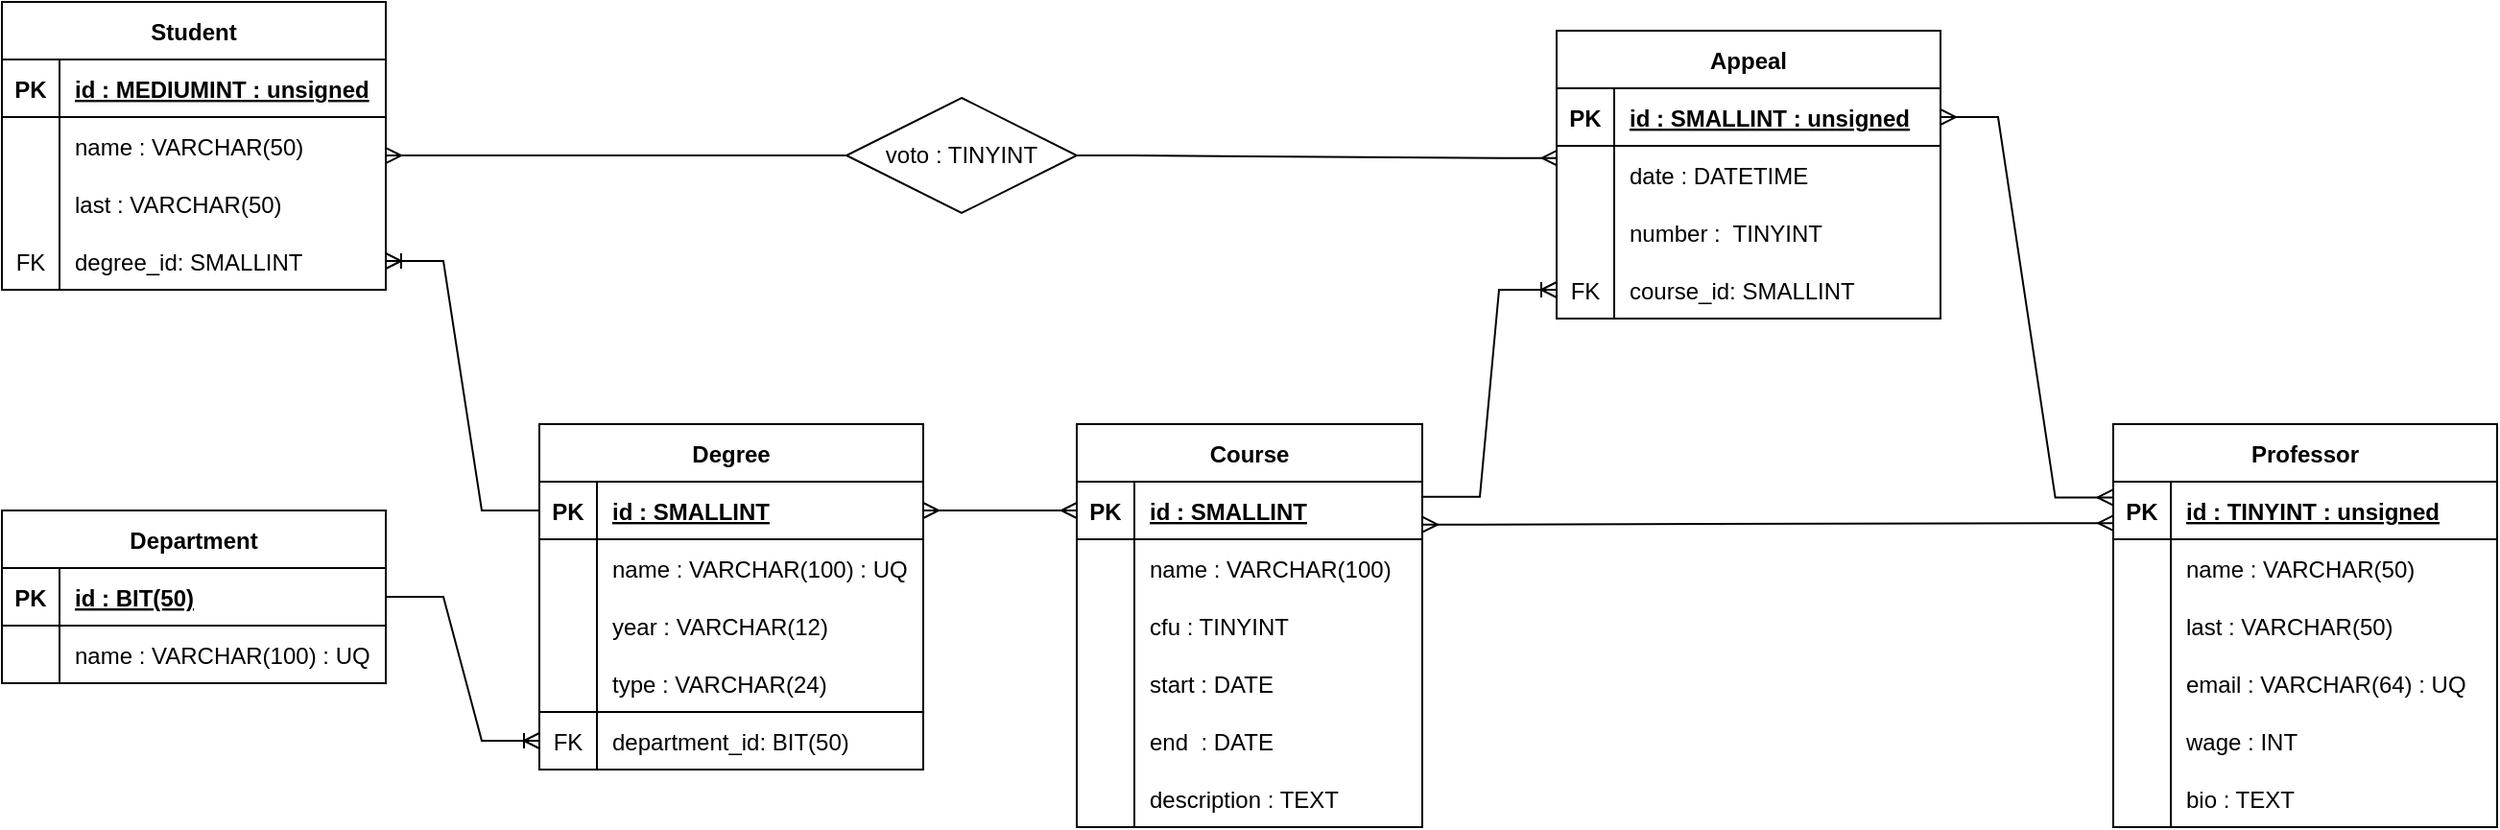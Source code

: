 <mxfile version="20.8.10" type="device"><diagram id="R2lEEEUBdFMjLlhIrx00" name="Page-1"><mxGraphModel dx="1649" dy="2075" grid="1" gridSize="10" guides="1" tooltips="1" connect="1" arrows="1" fold="1" page="1" pageScale="1" pageWidth="850" pageHeight="1100" math="0" shadow="0" extFonts="Permanent Marker^https://fonts.googleapis.com/css?family=Permanent+Marker"><root><mxCell id="0"/><mxCell id="1" parent="0"/><mxCell id="C-vyLk0tnHw3VtMMgP7b-23" value="Department" style="shape=table;startSize=30;container=1;collapsible=1;childLayout=tableLayout;fixedRows=1;rowLines=0;fontStyle=1;align=center;resizeLast=1;" parent="1" vertex="1"><mxGeometry x="200" y="185" width="200" height="90" as="geometry"/></mxCell><mxCell id="C-vyLk0tnHw3VtMMgP7b-24" value="" style="shape=partialRectangle;collapsible=0;dropTarget=0;pointerEvents=0;fillColor=none;points=[[0,0.5],[1,0.5]];portConstraint=eastwest;top=0;left=0;right=0;bottom=1;" parent="C-vyLk0tnHw3VtMMgP7b-23" vertex="1"><mxGeometry y="30" width="200" height="30" as="geometry"/></mxCell><mxCell id="C-vyLk0tnHw3VtMMgP7b-25" value="PK" style="shape=partialRectangle;overflow=hidden;connectable=0;fillColor=none;top=0;left=0;bottom=0;right=0;fontStyle=1;" parent="C-vyLk0tnHw3VtMMgP7b-24" vertex="1"><mxGeometry width="30" height="30" as="geometry"><mxRectangle width="30" height="30" as="alternateBounds"/></mxGeometry></mxCell><mxCell id="C-vyLk0tnHw3VtMMgP7b-26" value="id : BIT(50)" style="shape=partialRectangle;overflow=hidden;connectable=0;fillColor=none;top=0;left=0;bottom=0;right=0;align=left;spacingLeft=6;fontStyle=5;" parent="C-vyLk0tnHw3VtMMgP7b-24" vertex="1"><mxGeometry x="30" width="170" height="30" as="geometry"><mxRectangle width="170" height="30" as="alternateBounds"/></mxGeometry></mxCell><mxCell id="C-vyLk0tnHw3VtMMgP7b-27" value="" style="shape=partialRectangle;collapsible=0;dropTarget=0;pointerEvents=0;fillColor=none;points=[[0,0.5],[1,0.5]];portConstraint=eastwest;top=0;left=0;right=0;bottom=0;" parent="C-vyLk0tnHw3VtMMgP7b-23" vertex="1"><mxGeometry y="60" width="200" height="30" as="geometry"/></mxCell><mxCell id="C-vyLk0tnHw3VtMMgP7b-28" value="" style="shape=partialRectangle;overflow=hidden;connectable=0;fillColor=none;top=0;left=0;bottom=0;right=0;" parent="C-vyLk0tnHw3VtMMgP7b-27" vertex="1"><mxGeometry width="30" height="30" as="geometry"><mxRectangle width="30" height="30" as="alternateBounds"/></mxGeometry></mxCell><mxCell id="C-vyLk0tnHw3VtMMgP7b-29" value="name : VARCHAR(100) : UQ" style="shape=partialRectangle;overflow=hidden;connectable=0;fillColor=none;top=0;left=0;bottom=0;right=0;align=left;spacingLeft=6;" parent="C-vyLk0tnHw3VtMMgP7b-27" vertex="1"><mxGeometry x="30" width="170" height="30" as="geometry"><mxRectangle width="170" height="30" as="alternateBounds"/></mxGeometry></mxCell><mxCell id="_kDngFJO-2JV_yhEHTmX-1" value="Degree" style="shape=table;startSize=30;container=1;collapsible=1;childLayout=tableLayout;fixedRows=1;rowLines=0;fontStyle=1;align=center;resizeLast=1;" parent="1" vertex="1"><mxGeometry x="480" y="140" width="200" height="180" as="geometry"/></mxCell><mxCell id="_kDngFJO-2JV_yhEHTmX-2" value="" style="shape=tableRow;horizontal=0;startSize=0;swimlaneHead=0;swimlaneBody=0;fillColor=none;collapsible=0;dropTarget=0;points=[[0,0.5],[1,0.5]];portConstraint=eastwest;top=0;left=0;right=0;bottom=1;" parent="_kDngFJO-2JV_yhEHTmX-1" vertex="1"><mxGeometry y="30" width="200" height="30" as="geometry"/></mxCell><mxCell id="_kDngFJO-2JV_yhEHTmX-3" value="PK" style="shape=partialRectangle;connectable=0;fillColor=none;top=0;left=0;bottom=0;right=0;fontStyle=1;overflow=hidden;" parent="_kDngFJO-2JV_yhEHTmX-2" vertex="1"><mxGeometry width="30" height="30" as="geometry"><mxRectangle width="30" height="30" as="alternateBounds"/></mxGeometry></mxCell><mxCell id="_kDngFJO-2JV_yhEHTmX-4" value="id : SMALLINT" style="shape=partialRectangle;connectable=0;fillColor=none;top=0;left=0;bottom=0;right=0;align=left;spacingLeft=6;fontStyle=5;overflow=hidden;" parent="_kDngFJO-2JV_yhEHTmX-2" vertex="1"><mxGeometry x="30" width="170" height="30" as="geometry"><mxRectangle width="170" height="30" as="alternateBounds"/></mxGeometry></mxCell><mxCell id="_kDngFJO-2JV_yhEHTmX-5" value="" style="shape=tableRow;horizontal=0;startSize=0;swimlaneHead=0;swimlaneBody=0;fillColor=none;collapsible=0;dropTarget=0;points=[[0,0.5],[1,0.5]];portConstraint=eastwest;top=0;left=0;right=0;bottom=0;swimlaneLine=1;strokeColor=default;perimeterSpacing=1;" parent="_kDngFJO-2JV_yhEHTmX-1" vertex="1"><mxGeometry y="60" width="200" height="30" as="geometry"/></mxCell><mxCell id="_kDngFJO-2JV_yhEHTmX-6" value="" style="shape=partialRectangle;connectable=0;fillColor=none;top=0;left=0;bottom=0;right=0;editable=1;overflow=hidden;" parent="_kDngFJO-2JV_yhEHTmX-5" vertex="1"><mxGeometry width="30" height="30" as="geometry"><mxRectangle width="30" height="30" as="alternateBounds"/></mxGeometry></mxCell><mxCell id="_kDngFJO-2JV_yhEHTmX-7" value="name : VARCHAR(100) : UQ" style="shape=partialRectangle;connectable=0;fillColor=none;top=0;left=0;bottom=0;right=0;align=left;spacingLeft=6;overflow=hidden;" parent="_kDngFJO-2JV_yhEHTmX-5" vertex="1"><mxGeometry x="30" width="170" height="30" as="geometry"><mxRectangle width="170" height="30" as="alternateBounds"/></mxGeometry></mxCell><mxCell id="kpWkfUpWC7RhSv9qtSVt-6" value="" style="shape=tableRow;horizontal=0;startSize=0;swimlaneHead=0;swimlaneBody=0;fillColor=none;collapsible=0;dropTarget=0;points=[[0,0.5],[1,0.5]];portConstraint=eastwest;top=0;left=0;right=0;bottom=0;" vertex="1" parent="_kDngFJO-2JV_yhEHTmX-1"><mxGeometry y="90" width="200" height="30" as="geometry"/></mxCell><mxCell id="kpWkfUpWC7RhSv9qtSVt-7" value="" style="shape=partialRectangle;connectable=0;fillColor=none;top=0;left=0;bottom=0;right=0;editable=1;overflow=hidden;" vertex="1" parent="kpWkfUpWC7RhSv9qtSVt-6"><mxGeometry width="30" height="30" as="geometry"><mxRectangle width="30" height="30" as="alternateBounds"/></mxGeometry></mxCell><mxCell id="kpWkfUpWC7RhSv9qtSVt-8" value="year : VARCHAR(12)" style="shape=partialRectangle;connectable=0;fillColor=none;top=0;left=0;bottom=0;right=0;align=left;spacingLeft=6;overflow=hidden;" vertex="1" parent="kpWkfUpWC7RhSv9qtSVt-6"><mxGeometry x="30" width="170" height="30" as="geometry"><mxRectangle width="170" height="30" as="alternateBounds"/></mxGeometry></mxCell><mxCell id="kpWkfUpWC7RhSv9qtSVt-9" value="" style="shape=tableRow;horizontal=0;startSize=0;swimlaneHead=0;swimlaneBody=0;fillColor=none;collapsible=0;dropTarget=0;points=[[0,0.5],[1,0.5]];portConstraint=eastwest;top=0;left=0;right=0;bottom=0;" vertex="1" parent="_kDngFJO-2JV_yhEHTmX-1"><mxGeometry y="120" width="200" height="30" as="geometry"/></mxCell><mxCell id="kpWkfUpWC7RhSv9qtSVt-10" value="" style="shape=partialRectangle;connectable=0;fillColor=none;top=0;left=0;bottom=0;right=0;editable=1;overflow=hidden;" vertex="1" parent="kpWkfUpWC7RhSv9qtSVt-9"><mxGeometry width="30" height="30" as="geometry"><mxRectangle width="30" height="30" as="alternateBounds"/></mxGeometry></mxCell><mxCell id="kpWkfUpWC7RhSv9qtSVt-11" value="type : VARCHAR(24)" style="shape=partialRectangle;connectable=0;fillColor=none;top=0;left=0;bottom=0;right=0;align=left;spacingLeft=6;overflow=hidden;" vertex="1" parent="kpWkfUpWC7RhSv9qtSVt-9"><mxGeometry x="30" width="170" height="30" as="geometry"><mxRectangle width="170" height="30" as="alternateBounds"/></mxGeometry></mxCell><mxCell id="_kDngFJO-2JV_yhEHTmX-8" value="" style="shape=tableRow;horizontal=0;startSize=0;swimlaneHead=0;swimlaneBody=0;fillColor=none;collapsible=0;dropTarget=0;points=[[0,0.5],[1,0.5]];portConstraint=eastwest;top=1;left=0;right=0;bottom=0;" parent="_kDngFJO-2JV_yhEHTmX-1" vertex="1"><mxGeometry y="150" width="200" height="30" as="geometry"/></mxCell><mxCell id="_kDngFJO-2JV_yhEHTmX-9" value="FK" style="shape=partialRectangle;connectable=0;fillColor=none;top=0;left=0;bottom=0;right=0;editable=1;overflow=hidden;" parent="_kDngFJO-2JV_yhEHTmX-8" vertex="1"><mxGeometry width="30" height="30" as="geometry"><mxRectangle width="30" height="30" as="alternateBounds"/></mxGeometry></mxCell><mxCell id="_kDngFJO-2JV_yhEHTmX-10" value="department_id: BIT(50)" style="shape=partialRectangle;connectable=0;fillColor=none;top=0;left=0;bottom=0;right=0;align=left;spacingLeft=6;overflow=hidden;" parent="_kDngFJO-2JV_yhEHTmX-8" vertex="1"><mxGeometry x="30" width="170" height="30" as="geometry"><mxRectangle width="170" height="30" as="alternateBounds"/></mxGeometry></mxCell><mxCell id="_kDngFJO-2JV_yhEHTmX-17" value="Course" style="shape=table;startSize=30;container=1;collapsible=1;childLayout=tableLayout;fixedRows=1;rowLines=0;fontStyle=1;align=center;resizeLast=1;" parent="1" vertex="1"><mxGeometry x="760" y="140" width="180" height="210" as="geometry"/></mxCell><mxCell id="_kDngFJO-2JV_yhEHTmX-18" value="" style="shape=tableRow;horizontal=0;startSize=0;swimlaneHead=0;swimlaneBody=0;fillColor=none;collapsible=0;dropTarget=0;points=[[0,0.5],[1,0.5]];portConstraint=eastwest;top=0;left=0;right=0;bottom=1;" parent="_kDngFJO-2JV_yhEHTmX-17" vertex="1"><mxGeometry y="30" width="180" height="30" as="geometry"/></mxCell><mxCell id="_kDngFJO-2JV_yhEHTmX-19" value="PK" style="shape=partialRectangle;connectable=0;fillColor=none;top=0;left=0;bottom=0;right=0;fontStyle=1;overflow=hidden;" parent="_kDngFJO-2JV_yhEHTmX-18" vertex="1"><mxGeometry width="30" height="30" as="geometry"><mxRectangle width="30" height="30" as="alternateBounds"/></mxGeometry></mxCell><mxCell id="_kDngFJO-2JV_yhEHTmX-20" value="id : SMALLINT" style="shape=partialRectangle;connectable=0;fillColor=none;top=0;left=0;bottom=0;right=0;align=left;spacingLeft=6;fontStyle=5;overflow=hidden;" parent="_kDngFJO-2JV_yhEHTmX-18" vertex="1"><mxGeometry x="30" width="150" height="30" as="geometry"><mxRectangle width="150" height="30" as="alternateBounds"/></mxGeometry></mxCell><mxCell id="_kDngFJO-2JV_yhEHTmX-21" value="" style="shape=tableRow;horizontal=0;startSize=0;swimlaneHead=0;swimlaneBody=0;fillColor=none;collapsible=0;dropTarget=0;points=[[0,0.5],[1,0.5]];portConstraint=eastwest;top=0;left=0;right=0;bottom=0;" parent="_kDngFJO-2JV_yhEHTmX-17" vertex="1"><mxGeometry y="60" width="180" height="30" as="geometry"/></mxCell><mxCell id="_kDngFJO-2JV_yhEHTmX-22" value="" style="shape=partialRectangle;connectable=0;fillColor=none;top=0;left=0;bottom=0;right=0;editable=1;overflow=hidden;" parent="_kDngFJO-2JV_yhEHTmX-21" vertex="1"><mxGeometry width="30" height="30" as="geometry"><mxRectangle width="30" height="30" as="alternateBounds"/></mxGeometry></mxCell><mxCell id="_kDngFJO-2JV_yhEHTmX-23" value="name : VARCHAR(100)" style="shape=partialRectangle;connectable=0;fillColor=none;top=0;left=0;bottom=0;right=0;align=left;spacingLeft=6;overflow=hidden;" parent="_kDngFJO-2JV_yhEHTmX-21" vertex="1"><mxGeometry x="30" width="150" height="30" as="geometry"><mxRectangle width="150" height="30" as="alternateBounds"/></mxGeometry></mxCell><mxCell id="kpWkfUpWC7RhSv9qtSVt-12" value="" style="shape=tableRow;horizontal=0;startSize=0;swimlaneHead=0;swimlaneBody=0;fillColor=none;collapsible=0;dropTarget=0;points=[[0,0.5],[1,0.5]];portConstraint=eastwest;top=0;left=0;right=0;bottom=0;" vertex="1" parent="_kDngFJO-2JV_yhEHTmX-17"><mxGeometry y="90" width="180" height="30" as="geometry"/></mxCell><mxCell id="kpWkfUpWC7RhSv9qtSVt-13" value="" style="shape=partialRectangle;connectable=0;fillColor=none;top=0;left=0;bottom=0;right=0;editable=1;overflow=hidden;" vertex="1" parent="kpWkfUpWC7RhSv9qtSVt-12"><mxGeometry width="30" height="30" as="geometry"><mxRectangle width="30" height="30" as="alternateBounds"/></mxGeometry></mxCell><mxCell id="kpWkfUpWC7RhSv9qtSVt-14" value="cfu : TINYINT" style="shape=partialRectangle;connectable=0;fillColor=none;top=0;left=0;bottom=0;right=0;align=left;spacingLeft=6;overflow=hidden;" vertex="1" parent="kpWkfUpWC7RhSv9qtSVt-12"><mxGeometry x="30" width="150" height="30" as="geometry"><mxRectangle width="150" height="30" as="alternateBounds"/></mxGeometry></mxCell><mxCell id="kpWkfUpWC7RhSv9qtSVt-15" value="" style="shape=tableRow;horizontal=0;startSize=0;swimlaneHead=0;swimlaneBody=0;fillColor=none;collapsible=0;dropTarget=0;points=[[0,0.5],[1,0.5]];portConstraint=eastwest;top=0;left=0;right=0;bottom=0;" vertex="1" parent="_kDngFJO-2JV_yhEHTmX-17"><mxGeometry y="120" width="180" height="30" as="geometry"/></mxCell><mxCell id="kpWkfUpWC7RhSv9qtSVt-16" value="" style="shape=partialRectangle;connectable=0;fillColor=none;top=0;left=0;bottom=0;right=0;editable=1;overflow=hidden;" vertex="1" parent="kpWkfUpWC7RhSv9qtSVt-15"><mxGeometry width="30" height="30" as="geometry"><mxRectangle width="30" height="30" as="alternateBounds"/></mxGeometry></mxCell><mxCell id="kpWkfUpWC7RhSv9qtSVt-17" value="start : DATE" style="shape=partialRectangle;connectable=0;fillColor=none;top=0;left=0;bottom=0;right=0;align=left;spacingLeft=6;overflow=hidden;" vertex="1" parent="kpWkfUpWC7RhSv9qtSVt-15"><mxGeometry x="30" width="150" height="30" as="geometry"><mxRectangle width="150" height="30" as="alternateBounds"/></mxGeometry></mxCell><mxCell id="kpWkfUpWC7RhSv9qtSVt-18" value="" style="shape=tableRow;horizontal=0;startSize=0;swimlaneHead=0;swimlaneBody=0;fillColor=none;collapsible=0;dropTarget=0;points=[[0,0.5],[1,0.5]];portConstraint=eastwest;top=0;left=0;right=0;bottom=0;" vertex="1" parent="_kDngFJO-2JV_yhEHTmX-17"><mxGeometry y="150" width="180" height="30" as="geometry"/></mxCell><mxCell id="kpWkfUpWC7RhSv9qtSVt-19" value="" style="shape=partialRectangle;connectable=0;fillColor=none;top=0;left=0;bottom=0;right=0;editable=1;overflow=hidden;" vertex="1" parent="kpWkfUpWC7RhSv9qtSVt-18"><mxGeometry width="30" height="30" as="geometry"><mxRectangle width="30" height="30" as="alternateBounds"/></mxGeometry></mxCell><mxCell id="kpWkfUpWC7RhSv9qtSVt-20" value="end  : DATE" style="shape=partialRectangle;connectable=0;fillColor=none;top=0;left=0;bottom=0;right=0;align=left;spacingLeft=6;overflow=hidden;" vertex="1" parent="kpWkfUpWC7RhSv9qtSVt-18"><mxGeometry x="30" width="150" height="30" as="geometry"><mxRectangle width="150" height="30" as="alternateBounds"/></mxGeometry></mxCell><mxCell id="kpWkfUpWC7RhSv9qtSVt-21" value="" style="shape=tableRow;horizontal=0;startSize=0;swimlaneHead=0;swimlaneBody=0;fillColor=none;collapsible=0;dropTarget=0;points=[[0,0.5],[1,0.5]];portConstraint=eastwest;top=0;left=0;right=0;bottom=0;" vertex="1" parent="_kDngFJO-2JV_yhEHTmX-17"><mxGeometry y="180" width="180" height="30" as="geometry"/></mxCell><mxCell id="kpWkfUpWC7RhSv9qtSVt-22" value="" style="shape=partialRectangle;connectable=0;fillColor=none;top=0;left=0;bottom=0;right=0;editable=1;overflow=hidden;" vertex="1" parent="kpWkfUpWC7RhSv9qtSVt-21"><mxGeometry width="30" height="30" as="geometry"><mxRectangle width="30" height="30" as="alternateBounds"/></mxGeometry></mxCell><mxCell id="kpWkfUpWC7RhSv9qtSVt-23" value="description : TEXT" style="shape=partialRectangle;connectable=0;fillColor=none;top=0;left=0;bottom=0;right=0;align=left;spacingLeft=6;overflow=hidden;" vertex="1" parent="kpWkfUpWC7RhSv9qtSVt-21"><mxGeometry x="30" width="150" height="30" as="geometry"><mxRectangle width="150" height="30" as="alternateBounds"/></mxGeometry></mxCell><mxCell id="_kDngFJO-2JV_yhEHTmX-31" value="Professor" style="shape=table;startSize=30;container=1;collapsible=1;childLayout=tableLayout;fixedRows=1;rowLines=0;fontStyle=1;align=center;resizeLast=1;" parent="1" vertex="1"><mxGeometry x="1300" y="140" width="200" height="210" as="geometry"/></mxCell><mxCell id="_kDngFJO-2JV_yhEHTmX-32" value="" style="shape=tableRow;horizontal=0;startSize=0;swimlaneHead=0;swimlaneBody=0;fillColor=none;collapsible=0;dropTarget=0;points=[[0,0.5],[1,0.5]];portConstraint=eastwest;top=0;left=0;right=0;bottom=1;" parent="_kDngFJO-2JV_yhEHTmX-31" vertex="1"><mxGeometry y="30" width="200" height="30" as="geometry"/></mxCell><mxCell id="_kDngFJO-2JV_yhEHTmX-33" value="PK" style="shape=partialRectangle;connectable=0;fillColor=none;top=0;left=0;bottom=0;right=0;fontStyle=1;overflow=hidden;" parent="_kDngFJO-2JV_yhEHTmX-32" vertex="1"><mxGeometry width="30" height="30" as="geometry"><mxRectangle width="30" height="30" as="alternateBounds"/></mxGeometry></mxCell><mxCell id="_kDngFJO-2JV_yhEHTmX-34" value="id : TINYINT : unsigned" style="shape=partialRectangle;connectable=0;fillColor=none;top=0;left=0;bottom=0;right=0;align=left;spacingLeft=6;fontStyle=5;overflow=hidden;" parent="_kDngFJO-2JV_yhEHTmX-32" vertex="1"><mxGeometry x="30" width="170" height="30" as="geometry"><mxRectangle width="170" height="30" as="alternateBounds"/></mxGeometry></mxCell><mxCell id="_kDngFJO-2JV_yhEHTmX-35" value="" style="shape=tableRow;horizontal=0;startSize=0;swimlaneHead=0;swimlaneBody=0;fillColor=none;collapsible=0;dropTarget=0;points=[[0,0.5],[1,0.5]];portConstraint=eastwest;top=0;left=0;right=0;bottom=0;" parent="_kDngFJO-2JV_yhEHTmX-31" vertex="1"><mxGeometry y="60" width="200" height="30" as="geometry"/></mxCell><mxCell id="_kDngFJO-2JV_yhEHTmX-36" value="" style="shape=partialRectangle;connectable=0;fillColor=none;top=0;left=0;bottom=0;right=0;editable=1;overflow=hidden;" parent="_kDngFJO-2JV_yhEHTmX-35" vertex="1"><mxGeometry width="30" height="30" as="geometry"><mxRectangle width="30" height="30" as="alternateBounds"/></mxGeometry></mxCell><mxCell id="_kDngFJO-2JV_yhEHTmX-37" value="name : VARCHAR(50)" style="shape=partialRectangle;connectable=0;fillColor=none;top=0;left=0;bottom=0;right=0;align=left;spacingLeft=6;overflow=hidden;" parent="_kDngFJO-2JV_yhEHTmX-35" vertex="1"><mxGeometry x="30" width="170" height="30" as="geometry"><mxRectangle width="170" height="30" as="alternateBounds"/></mxGeometry></mxCell><mxCell id="_kDngFJO-2JV_yhEHTmX-38" value="" style="shape=tableRow;horizontal=0;startSize=0;swimlaneHead=0;swimlaneBody=0;fillColor=none;collapsible=0;dropTarget=0;points=[[0,0.5],[1,0.5]];portConstraint=eastwest;top=0;left=0;right=0;bottom=0;" parent="_kDngFJO-2JV_yhEHTmX-31" vertex="1"><mxGeometry y="90" width="200" height="30" as="geometry"/></mxCell><mxCell id="_kDngFJO-2JV_yhEHTmX-39" value="" style="shape=partialRectangle;connectable=0;fillColor=none;top=0;left=0;bottom=0;right=0;editable=1;overflow=hidden;" parent="_kDngFJO-2JV_yhEHTmX-38" vertex="1"><mxGeometry width="30" height="30" as="geometry"><mxRectangle width="30" height="30" as="alternateBounds"/></mxGeometry></mxCell><mxCell id="_kDngFJO-2JV_yhEHTmX-40" value="last : VARCHAR(50)" style="shape=partialRectangle;connectable=0;fillColor=none;top=0;left=0;bottom=0;right=0;align=left;spacingLeft=6;overflow=hidden;" parent="_kDngFJO-2JV_yhEHTmX-38" vertex="1"><mxGeometry x="30" width="170" height="30" as="geometry"><mxRectangle width="170" height="30" as="alternateBounds"/></mxGeometry></mxCell><mxCell id="kpWkfUpWC7RhSv9qtSVt-25" value="" style="shape=tableRow;horizontal=0;startSize=0;swimlaneHead=0;swimlaneBody=0;fillColor=none;collapsible=0;dropTarget=0;points=[[0,0.5],[1,0.5]];portConstraint=eastwest;top=0;left=0;right=0;bottom=0;" vertex="1" parent="_kDngFJO-2JV_yhEHTmX-31"><mxGeometry y="120" width="200" height="30" as="geometry"/></mxCell><mxCell id="kpWkfUpWC7RhSv9qtSVt-26" value="" style="shape=partialRectangle;connectable=0;fillColor=none;top=0;left=0;bottom=0;right=0;editable=1;overflow=hidden;" vertex="1" parent="kpWkfUpWC7RhSv9qtSVt-25"><mxGeometry width="30" height="30" as="geometry"><mxRectangle width="30" height="30" as="alternateBounds"/></mxGeometry></mxCell><mxCell id="kpWkfUpWC7RhSv9qtSVt-27" value="email : VARCHAR(64) : UQ" style="shape=partialRectangle;connectable=0;fillColor=none;top=0;left=0;bottom=0;right=0;align=left;spacingLeft=6;overflow=hidden;" vertex="1" parent="kpWkfUpWC7RhSv9qtSVt-25"><mxGeometry x="30" width="170" height="30" as="geometry"><mxRectangle width="170" height="30" as="alternateBounds"/></mxGeometry></mxCell><mxCell id="kpWkfUpWC7RhSv9qtSVt-31" value="" style="shape=tableRow;horizontal=0;startSize=0;swimlaneHead=0;swimlaneBody=0;fillColor=none;collapsible=0;dropTarget=0;points=[[0,0.5],[1,0.5]];portConstraint=eastwest;top=0;left=0;right=0;bottom=0;" vertex="1" parent="_kDngFJO-2JV_yhEHTmX-31"><mxGeometry y="150" width="200" height="30" as="geometry"/></mxCell><mxCell id="kpWkfUpWC7RhSv9qtSVt-32" value="" style="shape=partialRectangle;connectable=0;fillColor=none;top=0;left=0;bottom=0;right=0;editable=1;overflow=hidden;" vertex="1" parent="kpWkfUpWC7RhSv9qtSVt-31"><mxGeometry width="30" height="30" as="geometry"><mxRectangle width="30" height="30" as="alternateBounds"/></mxGeometry></mxCell><mxCell id="kpWkfUpWC7RhSv9qtSVt-33" value="wage : INT" style="shape=partialRectangle;connectable=0;fillColor=none;top=0;left=0;bottom=0;right=0;align=left;spacingLeft=6;overflow=hidden;" vertex="1" parent="kpWkfUpWC7RhSv9qtSVt-31"><mxGeometry x="30" width="170" height="30" as="geometry"><mxRectangle width="170" height="30" as="alternateBounds"/></mxGeometry></mxCell><mxCell id="kpWkfUpWC7RhSv9qtSVt-28" value="" style="shape=tableRow;horizontal=0;startSize=0;swimlaneHead=0;swimlaneBody=0;fillColor=none;collapsible=0;dropTarget=0;points=[[0,0.5],[1,0.5]];portConstraint=eastwest;top=0;left=0;right=0;bottom=0;" vertex="1" parent="_kDngFJO-2JV_yhEHTmX-31"><mxGeometry y="180" width="200" height="30" as="geometry"/></mxCell><mxCell id="kpWkfUpWC7RhSv9qtSVt-29" value="" style="shape=partialRectangle;connectable=0;fillColor=none;top=0;left=0;bottom=0;right=0;editable=1;overflow=hidden;" vertex="1" parent="kpWkfUpWC7RhSv9qtSVt-28"><mxGeometry width="30" height="30" as="geometry"><mxRectangle width="30" height="30" as="alternateBounds"/></mxGeometry></mxCell><mxCell id="kpWkfUpWC7RhSv9qtSVt-30" value="bio : TEXT" style="shape=partialRectangle;connectable=0;fillColor=none;top=0;left=0;bottom=0;right=0;align=left;spacingLeft=6;overflow=hidden;" vertex="1" parent="kpWkfUpWC7RhSv9qtSVt-28"><mxGeometry x="30" width="170" height="30" as="geometry"><mxRectangle width="170" height="30" as="alternateBounds"/></mxGeometry></mxCell><mxCell id="_kDngFJO-2JV_yhEHTmX-62" value="Student" style="shape=table;startSize=30;container=1;collapsible=1;childLayout=tableLayout;fixedRows=1;rowLines=0;fontStyle=1;align=center;resizeLast=1;" parent="1" vertex="1"><mxGeometry x="200" y="-80" width="200" height="150" as="geometry"/></mxCell><mxCell id="_kDngFJO-2JV_yhEHTmX-63" value="" style="shape=tableRow;horizontal=0;startSize=0;swimlaneHead=0;swimlaneBody=0;fillColor=none;collapsible=0;dropTarget=0;points=[[0,0.5],[1,0.5]];portConstraint=eastwest;top=0;left=0;right=0;bottom=1;" parent="_kDngFJO-2JV_yhEHTmX-62" vertex="1"><mxGeometry y="30" width="200" height="30" as="geometry"/></mxCell><mxCell id="_kDngFJO-2JV_yhEHTmX-64" value="PK" style="shape=partialRectangle;connectable=0;fillColor=none;top=0;left=0;bottom=0;right=0;fontStyle=1;overflow=hidden;" parent="_kDngFJO-2JV_yhEHTmX-63" vertex="1"><mxGeometry width="30" height="30" as="geometry"><mxRectangle width="30" height="30" as="alternateBounds"/></mxGeometry></mxCell><mxCell id="_kDngFJO-2JV_yhEHTmX-65" value="id : MEDIUMINT : unsigned" style="shape=partialRectangle;connectable=0;fillColor=none;top=0;left=0;bottom=0;right=0;align=left;spacingLeft=6;fontStyle=5;overflow=hidden;" parent="_kDngFJO-2JV_yhEHTmX-63" vertex="1"><mxGeometry x="30" width="170" height="30" as="geometry"><mxRectangle width="170" height="30" as="alternateBounds"/></mxGeometry></mxCell><mxCell id="_kDngFJO-2JV_yhEHTmX-66" value="" style="shape=tableRow;horizontal=0;startSize=0;swimlaneHead=0;swimlaneBody=0;fillColor=none;collapsible=0;dropTarget=0;points=[[0,0.5],[1,0.5]];portConstraint=eastwest;top=0;left=0;right=0;bottom=0;" parent="_kDngFJO-2JV_yhEHTmX-62" vertex="1"><mxGeometry y="60" width="200" height="30" as="geometry"/></mxCell><mxCell id="_kDngFJO-2JV_yhEHTmX-67" value="" style="shape=partialRectangle;connectable=0;fillColor=none;top=0;left=0;bottom=0;right=0;editable=1;overflow=hidden;" parent="_kDngFJO-2JV_yhEHTmX-66" vertex="1"><mxGeometry width="30" height="30" as="geometry"><mxRectangle width="30" height="30" as="alternateBounds"/></mxGeometry></mxCell><mxCell id="_kDngFJO-2JV_yhEHTmX-68" value="name : VARCHAR(50)" style="shape=partialRectangle;connectable=0;fillColor=none;top=0;left=0;bottom=0;right=0;align=left;spacingLeft=6;overflow=hidden;" parent="_kDngFJO-2JV_yhEHTmX-66" vertex="1"><mxGeometry x="30" width="170" height="30" as="geometry"><mxRectangle width="170" height="30" as="alternateBounds"/></mxGeometry></mxCell><mxCell id="_kDngFJO-2JV_yhEHTmX-69" value="" style="shape=tableRow;horizontal=0;startSize=0;swimlaneHead=0;swimlaneBody=0;fillColor=none;collapsible=0;dropTarget=0;points=[[0,0.5],[1,0.5]];portConstraint=eastwest;top=0;left=0;right=0;bottom=0;" parent="_kDngFJO-2JV_yhEHTmX-62" vertex="1"><mxGeometry y="90" width="200" height="30" as="geometry"/></mxCell><mxCell id="_kDngFJO-2JV_yhEHTmX-70" value="" style="shape=partialRectangle;connectable=0;fillColor=none;top=0;left=0;bottom=0;right=0;editable=1;overflow=hidden;" parent="_kDngFJO-2JV_yhEHTmX-69" vertex="1"><mxGeometry width="30" height="30" as="geometry"><mxRectangle width="30" height="30" as="alternateBounds"/></mxGeometry></mxCell><mxCell id="_kDngFJO-2JV_yhEHTmX-71" value="last : VARCHAR(50)" style="shape=partialRectangle;connectable=0;fillColor=none;top=0;left=0;bottom=0;right=0;align=left;spacingLeft=6;overflow=hidden;" parent="_kDngFJO-2JV_yhEHTmX-69" vertex="1"><mxGeometry x="30" width="170" height="30" as="geometry"><mxRectangle width="170" height="30" as="alternateBounds"/></mxGeometry></mxCell><mxCell id="_kDngFJO-2JV_yhEHTmX-172" value="" style="shape=tableRow;horizontal=0;startSize=0;swimlaneHead=0;swimlaneBody=0;fillColor=none;collapsible=0;dropTarget=0;points=[[0,0.5],[1,0.5]];portConstraint=eastwest;top=0;left=0;right=0;bottom=0;strokeColor=default;" parent="_kDngFJO-2JV_yhEHTmX-62" vertex="1"><mxGeometry y="120" width="200" height="30" as="geometry"/></mxCell><mxCell id="_kDngFJO-2JV_yhEHTmX-173" value="FK" style="shape=partialRectangle;connectable=0;fillColor=none;top=0;left=0;bottom=0;right=0;editable=1;overflow=hidden;strokeColor=default;" parent="_kDngFJO-2JV_yhEHTmX-172" vertex="1"><mxGeometry width="30" height="30" as="geometry"><mxRectangle width="30" height="30" as="alternateBounds"/></mxGeometry></mxCell><mxCell id="_kDngFJO-2JV_yhEHTmX-174" value="degree_id: SMALLINT" style="shape=partialRectangle;connectable=0;fillColor=none;top=0;left=0;bottom=0;right=0;align=left;spacingLeft=6;overflow=hidden;strokeColor=default;" parent="_kDngFJO-2JV_yhEHTmX-172" vertex="1"><mxGeometry x="30" width="170" height="30" as="geometry"><mxRectangle width="170" height="30" as="alternateBounds"/></mxGeometry></mxCell><mxCell id="_kDngFJO-2JV_yhEHTmX-118" value="Appeal" style="shape=table;startSize=30;container=1;collapsible=1;childLayout=tableLayout;fixedRows=1;rowLines=0;fontStyle=1;align=center;resizeLast=1;" parent="1" vertex="1"><mxGeometry x="1010" y="-65" width="200" height="150" as="geometry"/></mxCell><mxCell id="_kDngFJO-2JV_yhEHTmX-119" value="" style="shape=tableRow;horizontal=0;startSize=0;swimlaneHead=0;swimlaneBody=0;fillColor=none;collapsible=0;dropTarget=0;points=[[0,0.5],[1,0.5]];portConstraint=eastwest;top=0;left=0;right=0;bottom=1;" parent="_kDngFJO-2JV_yhEHTmX-118" vertex="1"><mxGeometry y="30" width="200" height="30" as="geometry"/></mxCell><mxCell id="_kDngFJO-2JV_yhEHTmX-120" value="PK" style="shape=partialRectangle;connectable=0;fillColor=none;top=0;left=0;bottom=0;right=0;fontStyle=1;overflow=hidden;" parent="_kDngFJO-2JV_yhEHTmX-119" vertex="1"><mxGeometry width="30" height="30" as="geometry"><mxRectangle width="30" height="30" as="alternateBounds"/></mxGeometry></mxCell><mxCell id="_kDngFJO-2JV_yhEHTmX-121" value="id : SMALLINT : unsigned" style="shape=partialRectangle;connectable=0;fillColor=none;top=0;left=0;bottom=0;right=0;align=left;spacingLeft=6;fontStyle=5;overflow=hidden;" parent="_kDngFJO-2JV_yhEHTmX-119" vertex="1"><mxGeometry x="30" width="170" height="30" as="geometry"><mxRectangle width="170" height="30" as="alternateBounds"/></mxGeometry></mxCell><mxCell id="_kDngFJO-2JV_yhEHTmX-125" value="" style="shape=tableRow;horizontal=0;startSize=0;swimlaneHead=0;swimlaneBody=0;fillColor=none;collapsible=0;dropTarget=0;points=[[0,0.5],[1,0.5]];portConstraint=eastwest;top=0;left=0;right=0;bottom=0;" parent="_kDngFJO-2JV_yhEHTmX-118" vertex="1"><mxGeometry y="60" width="200" height="30" as="geometry"/></mxCell><mxCell id="_kDngFJO-2JV_yhEHTmX-126" value="" style="shape=partialRectangle;connectable=0;fillColor=none;top=0;left=0;bottom=0;right=0;editable=1;overflow=hidden;" parent="_kDngFJO-2JV_yhEHTmX-125" vertex="1"><mxGeometry width="30" height="30" as="geometry"><mxRectangle width="30" height="30" as="alternateBounds"/></mxGeometry></mxCell><mxCell id="_kDngFJO-2JV_yhEHTmX-127" value="date : DATETIME" style="shape=partialRectangle;connectable=0;fillColor=none;top=0;left=0;bottom=0;right=0;align=left;spacingLeft=6;overflow=hidden;" parent="_kDngFJO-2JV_yhEHTmX-125" vertex="1"><mxGeometry x="30" width="170" height="30" as="geometry"><mxRectangle width="170" height="30" as="alternateBounds"/></mxGeometry></mxCell><mxCell id="kpWkfUpWC7RhSv9qtSVt-34" value="" style="shape=tableRow;horizontal=0;startSize=0;swimlaneHead=0;swimlaneBody=0;fillColor=none;collapsible=0;dropTarget=0;points=[[0,0.5],[1,0.5]];portConstraint=eastwest;top=0;left=0;right=0;bottom=0;" vertex="1" parent="_kDngFJO-2JV_yhEHTmX-118"><mxGeometry y="90" width="200" height="30" as="geometry"/></mxCell><mxCell id="kpWkfUpWC7RhSv9qtSVt-35" value="" style="shape=partialRectangle;connectable=0;fillColor=none;top=0;left=0;bottom=0;right=0;editable=1;overflow=hidden;" vertex="1" parent="kpWkfUpWC7RhSv9qtSVt-34"><mxGeometry width="30" height="30" as="geometry"><mxRectangle width="30" height="30" as="alternateBounds"/></mxGeometry></mxCell><mxCell id="kpWkfUpWC7RhSv9qtSVt-36" value="number :  TINYINT" style="shape=partialRectangle;connectable=0;fillColor=none;top=0;left=0;bottom=0;right=0;align=left;spacingLeft=6;overflow=hidden;" vertex="1" parent="kpWkfUpWC7RhSv9qtSVt-34"><mxGeometry x="30" width="170" height="30" as="geometry"><mxRectangle width="170" height="30" as="alternateBounds"/></mxGeometry></mxCell><mxCell id="_kDngFJO-2JV_yhEHTmX-128" value="" style="shape=tableRow;horizontal=0;startSize=0;swimlaneHead=0;swimlaneBody=0;fillColor=none;collapsible=0;dropTarget=0;points=[[0,0.5],[1,0.5]];portConstraint=eastwest;top=0;left=0;right=0;bottom=0;" parent="_kDngFJO-2JV_yhEHTmX-118" vertex="1"><mxGeometry y="120" width="200" height="30" as="geometry"/></mxCell><mxCell id="_kDngFJO-2JV_yhEHTmX-129" value="FK" style="shape=partialRectangle;connectable=0;fillColor=none;top=0;left=0;bottom=0;right=0;editable=1;overflow=hidden;" parent="_kDngFJO-2JV_yhEHTmX-128" vertex="1"><mxGeometry width="30" height="30" as="geometry"><mxRectangle width="30" height="30" as="alternateBounds"/></mxGeometry></mxCell><mxCell id="_kDngFJO-2JV_yhEHTmX-130" value="course_id: SMALLINT" style="shape=partialRectangle;connectable=0;fillColor=none;top=0;left=0;bottom=0;right=0;align=left;spacingLeft=6;overflow=hidden;" parent="_kDngFJO-2JV_yhEHTmX-128" vertex="1"><mxGeometry x="30" width="170" height="30" as="geometry"><mxRectangle width="170" height="30" as="alternateBounds"/></mxGeometry></mxCell><mxCell id="TIfDDHYderv3D-8ZSzQR-1" value="" style="edgeStyle=entityRelationEdgeStyle;fontSize=12;html=1;endArrow=ERoneToMany;rounded=0;entryX=0;entryY=0.5;entryDx=0;entryDy=0;exitX=1;exitY=0.5;exitDx=0;exitDy=0;" parent="1" source="C-vyLk0tnHw3VtMMgP7b-24" target="_kDngFJO-2JV_yhEHTmX-8" edge="1"><mxGeometry width="100" height="100" relative="1" as="geometry"><mxPoint x="100" y="410" as="sourcePoint"/><mxPoint x="310" y="360" as="targetPoint"/></mxGeometry></mxCell><mxCell id="TIfDDHYderv3D-8ZSzQR-6" value="" style="edgeStyle=entityRelationEdgeStyle;fontSize=12;html=1;endArrow=ERmany;startArrow=ERmany;rounded=0;entryX=0.001;entryY=0.72;entryDx=0;entryDy=0;exitX=1;exitY=0.745;exitDx=0;exitDy=0;entryPerimeter=0;exitPerimeter=0;" parent="1" source="_kDngFJO-2JV_yhEHTmX-18" target="_kDngFJO-2JV_yhEHTmX-32" edge="1"><mxGeometry width="100" height="100" relative="1" as="geometry"><mxPoint x="950" y="340" as="sourcePoint"/><mxPoint x="1050" y="240" as="targetPoint"/></mxGeometry></mxCell><mxCell id="TIfDDHYderv3D-8ZSzQR-7" value="" style="edgeStyle=entityRelationEdgeStyle;fontSize=12;html=1;endArrow=ERmany;startArrow=ERmany;rounded=0;exitX=1;exitY=0.5;exitDx=0;exitDy=0;entryX=0;entryY=0.5;entryDx=0;entryDy=0;" parent="1" source="_kDngFJO-2JV_yhEHTmX-2" target="_kDngFJO-2JV_yhEHTmX-18" edge="1"><mxGeometry width="100" height="100" relative="1" as="geometry"><mxPoint x="480" y="220" as="sourcePoint"/><mxPoint x="740" y="210" as="targetPoint"/></mxGeometry></mxCell><mxCell id="TIfDDHYderv3D-8ZSzQR-8" value="" style="edgeStyle=entityRelationEdgeStyle;fontSize=12;html=1;endArrow=ERoneToMany;rounded=0;exitX=0;exitY=0.5;exitDx=0;exitDy=0;entryX=1;entryY=0.5;entryDx=0;entryDy=0;" parent="1" source="_kDngFJO-2JV_yhEHTmX-2" target="_kDngFJO-2JV_yhEHTmX-172" edge="1"><mxGeometry width="100" height="100" relative="1" as="geometry"><mxPoint x="370" y="140" as="sourcePoint"/><mxPoint x="470" y="40" as="targetPoint"/></mxGeometry></mxCell><mxCell id="TIfDDHYderv3D-8ZSzQR-9" value="" style="edgeStyle=entityRelationEdgeStyle;fontSize=12;html=1;endArrow=ERmany;startArrow=none;rounded=0;entryX=0.002;entryY=0.212;entryDx=0;entryDy=0;entryPerimeter=0;exitX=1;exitY=0.5;exitDx=0;exitDy=0;" parent="1" target="_kDngFJO-2JV_yhEHTmX-125" edge="1" source="kpWkfUpWC7RhSv9qtSVt-37"><mxGeometry width="100" height="100" relative="1" as="geometry"><mxPoint x="400" y="3" as="sourcePoint"/><mxPoint x="630" y="-130" as="targetPoint"/></mxGeometry></mxCell><mxCell id="TIfDDHYderv3D-8ZSzQR-10" value="" style="edgeStyle=entityRelationEdgeStyle;fontSize=12;html=1;endArrow=ERoneToMany;rounded=0;entryX=0;entryY=0.5;entryDx=0;entryDy=0;exitX=1;exitY=0.264;exitDx=0;exitDy=0;exitPerimeter=0;" parent="1" source="_kDngFJO-2JV_yhEHTmX-18" target="_kDngFJO-2JV_yhEHTmX-128" edge="1"><mxGeometry width="100" height="100" relative="1" as="geometry"><mxPoint x="950" y="180" as="sourcePoint"/><mxPoint x="1020" y="25" as="targetPoint"/></mxGeometry></mxCell><mxCell id="kpWkfUpWC7RhSv9qtSVt-24" value="" style="edgeStyle=entityRelationEdgeStyle;fontSize=12;html=1;endArrow=ERmany;startArrow=ERmany;rounded=0;entryX=-0.001;entryY=0.273;entryDx=0;entryDy=0;entryPerimeter=0;exitX=1;exitY=0.5;exitDx=0;exitDy=0;" edge="1" parent="1" source="_kDngFJO-2JV_yhEHTmX-119" target="_kDngFJO-2JV_yhEHTmX-32"><mxGeometry width="100" height="100" relative="1" as="geometry"><mxPoint x="1180" y="210" as="sourcePoint"/><mxPoint x="1280" y="110" as="targetPoint"/></mxGeometry></mxCell><mxCell id="kpWkfUpWC7RhSv9qtSVt-38" value="" style="edgeStyle=entityRelationEdgeStyle;fontSize=12;html=1;endArrow=none;startArrow=ERmany;rounded=0;entryX=0;entryY=0.5;entryDx=0;entryDy=0;exitX=1;exitY=0.667;exitDx=0;exitDy=0;exitPerimeter=0;" edge="1" parent="1" source="_kDngFJO-2JV_yhEHTmX-66" target="kpWkfUpWC7RhSv9qtSVt-37"><mxGeometry width="100" height="100" relative="1" as="geometry"><mxPoint x="400" y="0.01" as="sourcePoint"/><mxPoint x="1010.4" y="1.36" as="targetPoint"/></mxGeometry></mxCell><mxCell id="kpWkfUpWC7RhSv9qtSVt-37" value="voto : TINYINT" style="shape=rhombus;perimeter=rhombusPerimeter;whiteSpace=wrap;html=1;align=center;" vertex="1" parent="1"><mxGeometry x="640" y="-30" width="120" height="60" as="geometry"/></mxCell></root></mxGraphModel></diagram></mxfile>